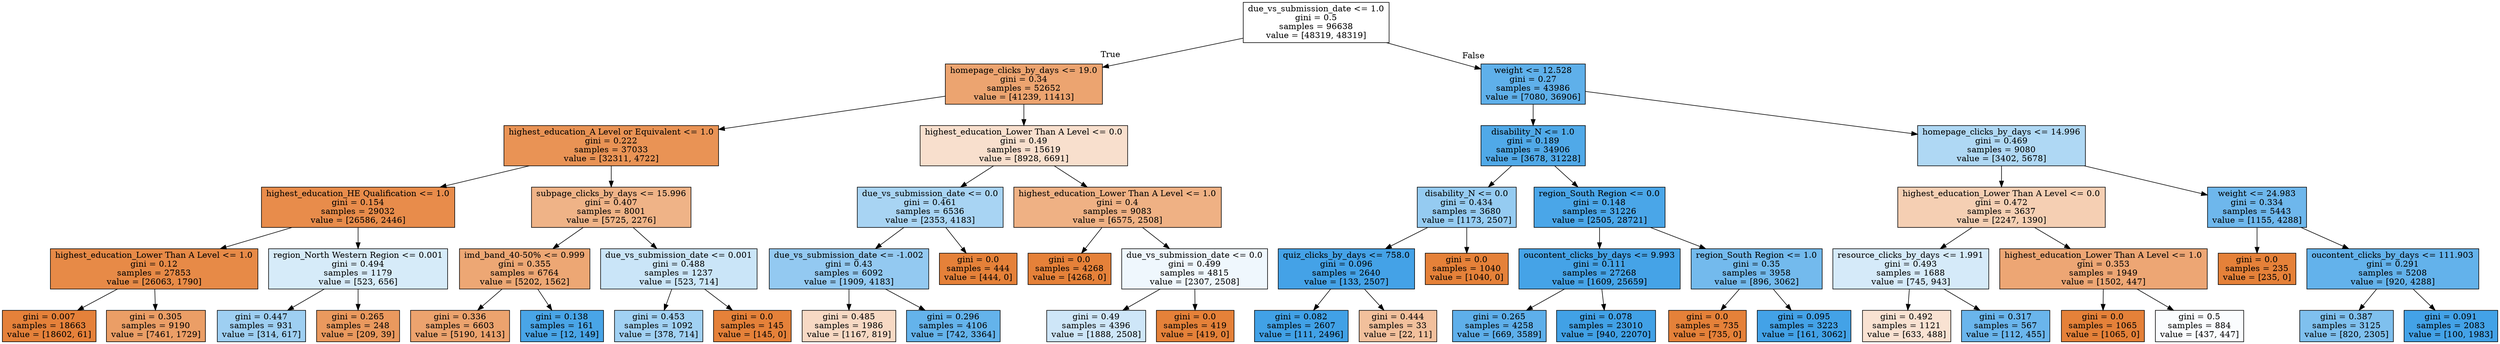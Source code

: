 digraph Tree {
node [shape=box, style="filled", color="black"] ;
0 [label="due_vs_submission_date <= 1.0\ngini = 0.5\nsamples = 96638\nvalue = [48319, 48319]", fillcolor="#e5813900"] ;
1 [label="homepage_clicks_by_days <= 19.0\ngini = 0.34\nsamples = 52652\nvalue = [41239, 11413]", fillcolor="#e58139b8"] ;
0 -> 1 [labeldistance=2.5, labelangle=45, headlabel="True"] ;
2 [label="highest_education_A Level or Equivalent <= 1.0\ngini = 0.222\nsamples = 37033\nvalue = [32311, 4722]", fillcolor="#e58139da"] ;
1 -> 2 ;
3 [label="highest_education_HE Qualification <= 1.0\ngini = 0.154\nsamples = 29032\nvalue = [26586, 2446]", fillcolor="#e58139e8"] ;
2 -> 3 ;
4 [label="highest_education_Lower Than A Level <= 1.0\ngini = 0.12\nsamples = 27853\nvalue = [26063, 1790]", fillcolor="#e58139ed"] ;
3 -> 4 ;
5 [label="gini = 0.007\nsamples = 18663\nvalue = [18602, 61]", fillcolor="#e58139fe"] ;
4 -> 5 ;
6 [label="gini = 0.305\nsamples = 9190\nvalue = [7461, 1729]", fillcolor="#e58139c4"] ;
4 -> 6 ;
7 [label="region_North Western Region <= 0.001\ngini = 0.494\nsamples = 1179\nvalue = [523, 656]", fillcolor="#399de534"] ;
3 -> 7 ;
8 [label="gini = 0.447\nsamples = 931\nvalue = [314, 617]", fillcolor="#399de57d"] ;
7 -> 8 ;
9 [label="gini = 0.265\nsamples = 248\nvalue = [209, 39]", fillcolor="#e58139cf"] ;
7 -> 9 ;
10 [label="subpage_clicks_by_days <= 15.996\ngini = 0.407\nsamples = 8001\nvalue = [5725, 2276]", fillcolor="#e581399a"] ;
2 -> 10 ;
11 [label="imd_band_40-50% <= 0.999\ngini = 0.355\nsamples = 6764\nvalue = [5202, 1562]", fillcolor="#e58139b2"] ;
10 -> 11 ;
12 [label="gini = 0.336\nsamples = 6603\nvalue = [5190, 1413]", fillcolor="#e58139ba"] ;
11 -> 12 ;
13 [label="gini = 0.138\nsamples = 161\nvalue = [12, 149]", fillcolor="#399de5ea"] ;
11 -> 13 ;
14 [label="due_vs_submission_date <= 0.001\ngini = 0.488\nsamples = 1237\nvalue = [523, 714]", fillcolor="#399de544"] ;
10 -> 14 ;
15 [label="gini = 0.453\nsamples = 1092\nvalue = [378, 714]", fillcolor="#399de578"] ;
14 -> 15 ;
16 [label="gini = 0.0\nsamples = 145\nvalue = [145, 0]", fillcolor="#e58139ff"] ;
14 -> 16 ;
17 [label="highest_education_Lower Than A Level <= 0.0\ngini = 0.49\nsamples = 15619\nvalue = [8928, 6691]", fillcolor="#e5813940"] ;
1 -> 17 ;
18 [label="due_vs_submission_date <= 0.0\ngini = 0.461\nsamples = 6536\nvalue = [2353, 4183]", fillcolor="#399de570"] ;
17 -> 18 ;
19 [label="due_vs_submission_date <= -1.002\ngini = 0.43\nsamples = 6092\nvalue = [1909, 4183]", fillcolor="#399de58b"] ;
18 -> 19 ;
20 [label="gini = 0.485\nsamples = 1986\nvalue = [1167, 819]", fillcolor="#e581394c"] ;
19 -> 20 ;
21 [label="gini = 0.296\nsamples = 4106\nvalue = [742, 3364]", fillcolor="#399de5c7"] ;
19 -> 21 ;
22 [label="gini = 0.0\nsamples = 444\nvalue = [444, 0]", fillcolor="#e58139ff"] ;
18 -> 22 ;
23 [label="highest_education_Lower Than A Level <= 1.0\ngini = 0.4\nsamples = 9083\nvalue = [6575, 2508]", fillcolor="#e581399e"] ;
17 -> 23 ;
24 [label="gini = 0.0\nsamples = 4268\nvalue = [4268, 0]", fillcolor="#e58139ff"] ;
23 -> 24 ;
25 [label="due_vs_submission_date <= 0.0\ngini = 0.499\nsamples = 4815\nvalue = [2307, 2508]", fillcolor="#399de514"] ;
23 -> 25 ;
26 [label="gini = 0.49\nsamples = 4396\nvalue = [1888, 2508]", fillcolor="#399de53f"] ;
25 -> 26 ;
27 [label="gini = 0.0\nsamples = 419\nvalue = [419, 0]", fillcolor="#e58139ff"] ;
25 -> 27 ;
28 [label="weight <= 12.528\ngini = 0.27\nsamples = 43986\nvalue = [7080, 36906]", fillcolor="#399de5ce"] ;
0 -> 28 [labeldistance=2.5, labelangle=-45, headlabel="False"] ;
29 [label="disability_N <= 1.0\ngini = 0.189\nsamples = 34906\nvalue = [3678, 31228]", fillcolor="#399de5e1"] ;
28 -> 29 ;
30 [label="disability_N <= 0.0\ngini = 0.434\nsamples = 3680\nvalue = [1173, 2507]", fillcolor="#399de588"] ;
29 -> 30 ;
31 [label="quiz_clicks_by_days <= 758.0\ngini = 0.096\nsamples = 2640\nvalue = [133, 2507]", fillcolor="#399de5f1"] ;
30 -> 31 ;
32 [label="gini = 0.082\nsamples = 2607\nvalue = [111, 2496]", fillcolor="#399de5f4"] ;
31 -> 32 ;
33 [label="gini = 0.444\nsamples = 33\nvalue = [22, 11]", fillcolor="#e581397f"] ;
31 -> 33 ;
34 [label="gini = 0.0\nsamples = 1040\nvalue = [1040, 0]", fillcolor="#e58139ff"] ;
30 -> 34 ;
35 [label="region_South Region <= 0.0\ngini = 0.148\nsamples = 31226\nvalue = [2505, 28721]", fillcolor="#399de5e9"] ;
29 -> 35 ;
36 [label="oucontent_clicks_by_days <= 9.993\ngini = 0.111\nsamples = 27268\nvalue = [1609, 25659]", fillcolor="#399de5ef"] ;
35 -> 36 ;
37 [label="gini = 0.265\nsamples = 4258\nvalue = [669, 3589]", fillcolor="#399de5cf"] ;
36 -> 37 ;
38 [label="gini = 0.078\nsamples = 23010\nvalue = [940, 22070]", fillcolor="#399de5f4"] ;
36 -> 38 ;
39 [label="region_South Region <= 1.0\ngini = 0.35\nsamples = 3958\nvalue = [896, 3062]", fillcolor="#399de5b4"] ;
35 -> 39 ;
40 [label="gini = 0.0\nsamples = 735\nvalue = [735, 0]", fillcolor="#e58139ff"] ;
39 -> 40 ;
41 [label="gini = 0.095\nsamples = 3223\nvalue = [161, 3062]", fillcolor="#399de5f2"] ;
39 -> 41 ;
42 [label="homepage_clicks_by_days <= 14.996\ngini = 0.469\nsamples = 9080\nvalue = [3402, 5678]", fillcolor="#399de566"] ;
28 -> 42 ;
43 [label="highest_education_Lower Than A Level <= 0.0\ngini = 0.472\nsamples = 3637\nvalue = [2247, 1390]", fillcolor="#e5813961"] ;
42 -> 43 ;
44 [label="resource_clicks_by_days <= 1.991\ngini = 0.493\nsamples = 1688\nvalue = [745, 943]", fillcolor="#399de536"] ;
43 -> 44 ;
45 [label="gini = 0.492\nsamples = 1121\nvalue = [633, 488]", fillcolor="#e581393a"] ;
44 -> 45 ;
46 [label="gini = 0.317\nsamples = 567\nvalue = [112, 455]", fillcolor="#399de5c0"] ;
44 -> 46 ;
47 [label="highest_education_Lower Than A Level <= 1.0\ngini = 0.353\nsamples = 1949\nvalue = [1502, 447]", fillcolor="#e58139b3"] ;
43 -> 47 ;
48 [label="gini = 0.0\nsamples = 1065\nvalue = [1065, 0]", fillcolor="#e58139ff"] ;
47 -> 48 ;
49 [label="gini = 0.5\nsamples = 884\nvalue = [437, 447]", fillcolor="#399de506"] ;
47 -> 49 ;
50 [label="weight <= 24.983\ngini = 0.334\nsamples = 5443\nvalue = [1155, 4288]", fillcolor="#399de5ba"] ;
42 -> 50 ;
51 [label="gini = 0.0\nsamples = 235\nvalue = [235, 0]", fillcolor="#e58139ff"] ;
50 -> 51 ;
52 [label="oucontent_clicks_by_days <= 111.903\ngini = 0.291\nsamples = 5208\nvalue = [920, 4288]", fillcolor="#399de5c8"] ;
50 -> 52 ;
53 [label="gini = 0.387\nsamples = 3125\nvalue = [820, 2305]", fillcolor="#399de5a4"] ;
52 -> 53 ;
54 [label="gini = 0.091\nsamples = 2083\nvalue = [100, 1983]", fillcolor="#399de5f2"] ;
52 -> 54 ;
}